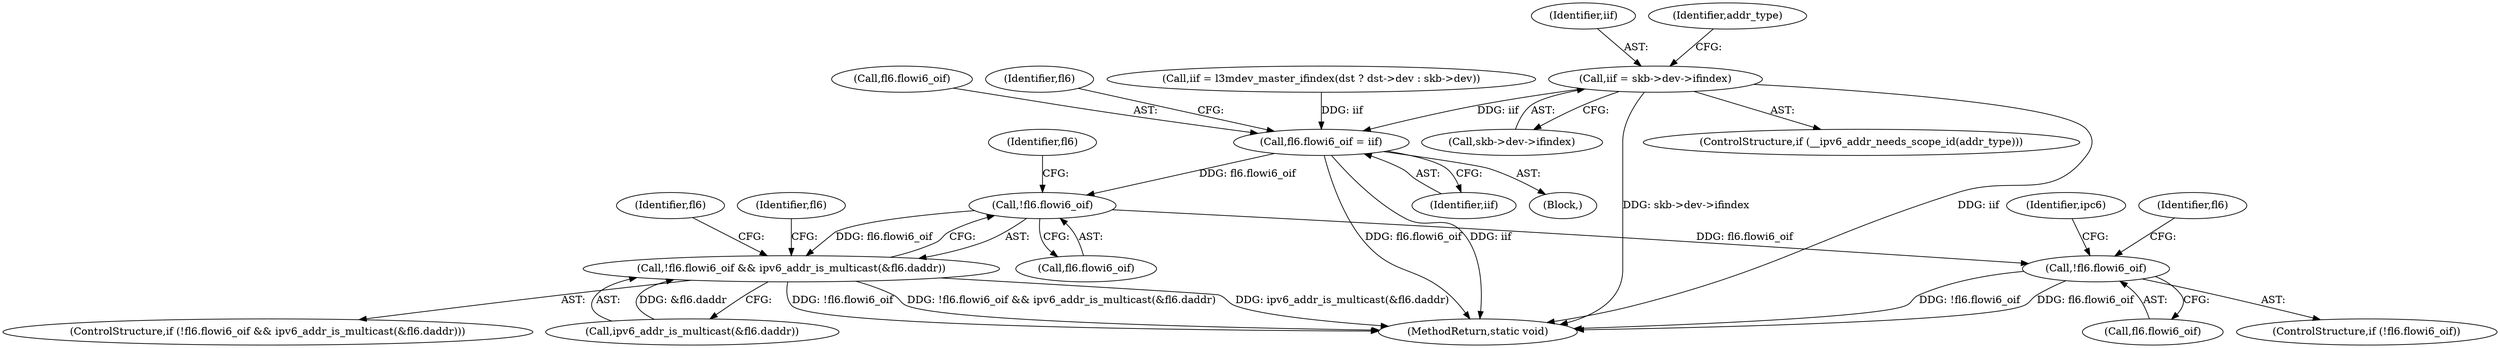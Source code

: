 digraph "0_linux_79dc7e3f1cd323be4c81aa1a94faa1b3ed987fb2@pointer" {
"1000258" [label="(Call,iif = skb->dev->ifindex)"];
"1000355" [label="(Call,fl6.flowi6_oif = iif)"];
"1000423" [label="(Call,!fl6.flowi6_oif)"];
"1000422" [label="(Call,!fl6.flowi6_oif && ipv6_addr_is_multicast(&fl6.daddr))"];
"1000441" [label="(Call,!fl6.flowi6_oif)"];
"1000604" [label="(MethodReturn,static void)"];
"1000424" [label="(Call,fl6.flowi6_oif)"];
"1000441" [label="(Call,!fl6.flowi6_oif)"];
"1000443" [label="(Identifier,fl6)"];
"1000255" [label="(ControlStructure,if (__ipv6_addr_needs_scope_id(addr_type)))"];
"1000111" [label="(Block,)"];
"1000359" [label="(Identifier,iif)"];
"1000271" [label="(Call,iif = l3mdev_master_ifindex(dst ? dst->dev : skb->dev))"];
"1000440" [label="(ControlStructure,if (!fl6.flowi6_oif))"];
"1000454" [label="(Identifier,ipc6)"];
"1000447" [label="(Identifier,fl6)"];
"1000423" [label="(Call,!fl6.flowi6_oif)"];
"1000422" [label="(Call,!fl6.flowi6_oif && ipv6_addr_is_multicast(&fl6.daddr))"];
"1000356" [label="(Call,fl6.flowi6_oif)"];
"1000258" [label="(Call,iif = skb->dev->ifindex)"];
"1000434" [label="(Identifier,fl6)"];
"1000427" [label="(Call,ipv6_addr_is_multicast(&fl6.daddr))"];
"1000260" [label="(Call,skb->dev->ifindex)"];
"1000442" [label="(Call,fl6.flowi6_oif)"];
"1000355" [label="(Call,fl6.flowi6_oif = iif)"];
"1000430" [label="(Identifier,fl6)"];
"1000421" [label="(ControlStructure,if (!fl6.flowi6_oif && ipv6_addr_is_multicast(&fl6.daddr)))"];
"1000259" [label="(Identifier,iif)"];
"1000285" [label="(Identifier,addr_type)"];
"1000362" [label="(Identifier,fl6)"];
"1000258" -> "1000255"  [label="AST: "];
"1000258" -> "1000260"  [label="CFG: "];
"1000259" -> "1000258"  [label="AST: "];
"1000260" -> "1000258"  [label="AST: "];
"1000285" -> "1000258"  [label="CFG: "];
"1000258" -> "1000604"  [label="DDG: iif"];
"1000258" -> "1000604"  [label="DDG: skb->dev->ifindex"];
"1000258" -> "1000355"  [label="DDG: iif"];
"1000355" -> "1000111"  [label="AST: "];
"1000355" -> "1000359"  [label="CFG: "];
"1000356" -> "1000355"  [label="AST: "];
"1000359" -> "1000355"  [label="AST: "];
"1000362" -> "1000355"  [label="CFG: "];
"1000355" -> "1000604"  [label="DDG: fl6.flowi6_oif"];
"1000355" -> "1000604"  [label="DDG: iif"];
"1000271" -> "1000355"  [label="DDG: iif"];
"1000355" -> "1000423"  [label="DDG: fl6.flowi6_oif"];
"1000423" -> "1000422"  [label="AST: "];
"1000423" -> "1000424"  [label="CFG: "];
"1000424" -> "1000423"  [label="AST: "];
"1000430" -> "1000423"  [label="CFG: "];
"1000422" -> "1000423"  [label="CFG: "];
"1000423" -> "1000422"  [label="DDG: fl6.flowi6_oif"];
"1000423" -> "1000441"  [label="DDG: fl6.flowi6_oif"];
"1000422" -> "1000421"  [label="AST: "];
"1000422" -> "1000427"  [label="CFG: "];
"1000427" -> "1000422"  [label="AST: "];
"1000434" -> "1000422"  [label="CFG: "];
"1000443" -> "1000422"  [label="CFG: "];
"1000422" -> "1000604"  [label="DDG: ipv6_addr_is_multicast(&fl6.daddr)"];
"1000422" -> "1000604"  [label="DDG: !fl6.flowi6_oif"];
"1000422" -> "1000604"  [label="DDG: !fl6.flowi6_oif && ipv6_addr_is_multicast(&fl6.daddr)"];
"1000427" -> "1000422"  [label="DDG: &fl6.daddr"];
"1000441" -> "1000440"  [label="AST: "];
"1000441" -> "1000442"  [label="CFG: "];
"1000442" -> "1000441"  [label="AST: "];
"1000447" -> "1000441"  [label="CFG: "];
"1000454" -> "1000441"  [label="CFG: "];
"1000441" -> "1000604"  [label="DDG: fl6.flowi6_oif"];
"1000441" -> "1000604"  [label="DDG: !fl6.flowi6_oif"];
}

